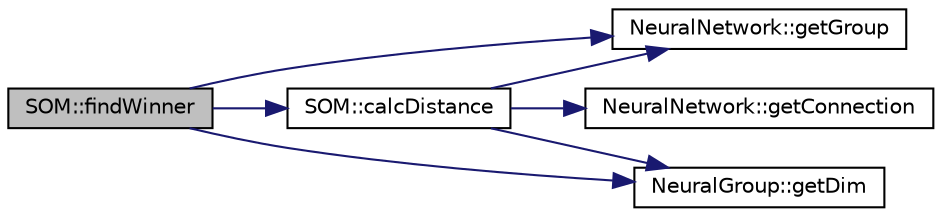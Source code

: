 digraph "SOM::findWinner"
{
  edge [fontname="Helvetica",fontsize="10",labelfontname="Helvetica",labelfontsize="10"];
  node [fontname="Helvetica",fontsize="10",shape=record];
  rankdir="LR";
  Node1 [label="SOM::findWinner",height=0.2,width=0.4,color="black", fillcolor="grey75", style="filled", fontcolor="black"];
  Node1 -> Node2 [color="midnightblue",fontsize="10",style="solid",fontname="Helvetica"];
  Node2 [label="NeuralNetwork::getGroup",height=0.2,width=0.4,color="black", fillcolor="white", style="filled",URL="$class_neural_network.html#a96eea02d6563ff6c5ab8d6d6e43f8f21"];
  Node1 -> Node3 [color="midnightblue",fontsize="10",style="solid",fontname="Helvetica"];
  Node3 [label="NeuralGroup::getDim",height=0.2,width=0.4,color="black", fillcolor="white", style="filled",URL="$class_neural_group.html#afed5bfe263ed08affeb3990ec66fabc1"];
  Node1 -> Node4 [color="midnightblue",fontsize="10",style="solid",fontname="Helvetica"];
  Node4 [label="SOM::calcDistance",height=0.2,width=0.4,color="black", fillcolor="white", style="filled",URL="$class_s_o_m.html#af0a72ae75711b6212432f00e50827c3c"];
  Node4 -> Node2 [color="midnightblue",fontsize="10",style="solid",fontname="Helvetica"];
  Node4 -> Node3 [color="midnightblue",fontsize="10",style="solid",fontname="Helvetica"];
  Node4 -> Node5 [color="midnightblue",fontsize="10",style="solid",fontname="Helvetica"];
  Node5 [label="NeuralNetwork::getConnection",height=0.2,width=0.4,color="black", fillcolor="white", style="filled",URL="$class_neural_network.html#a2d177ef881e3bd66b56cf8b5358fab58"];
}
